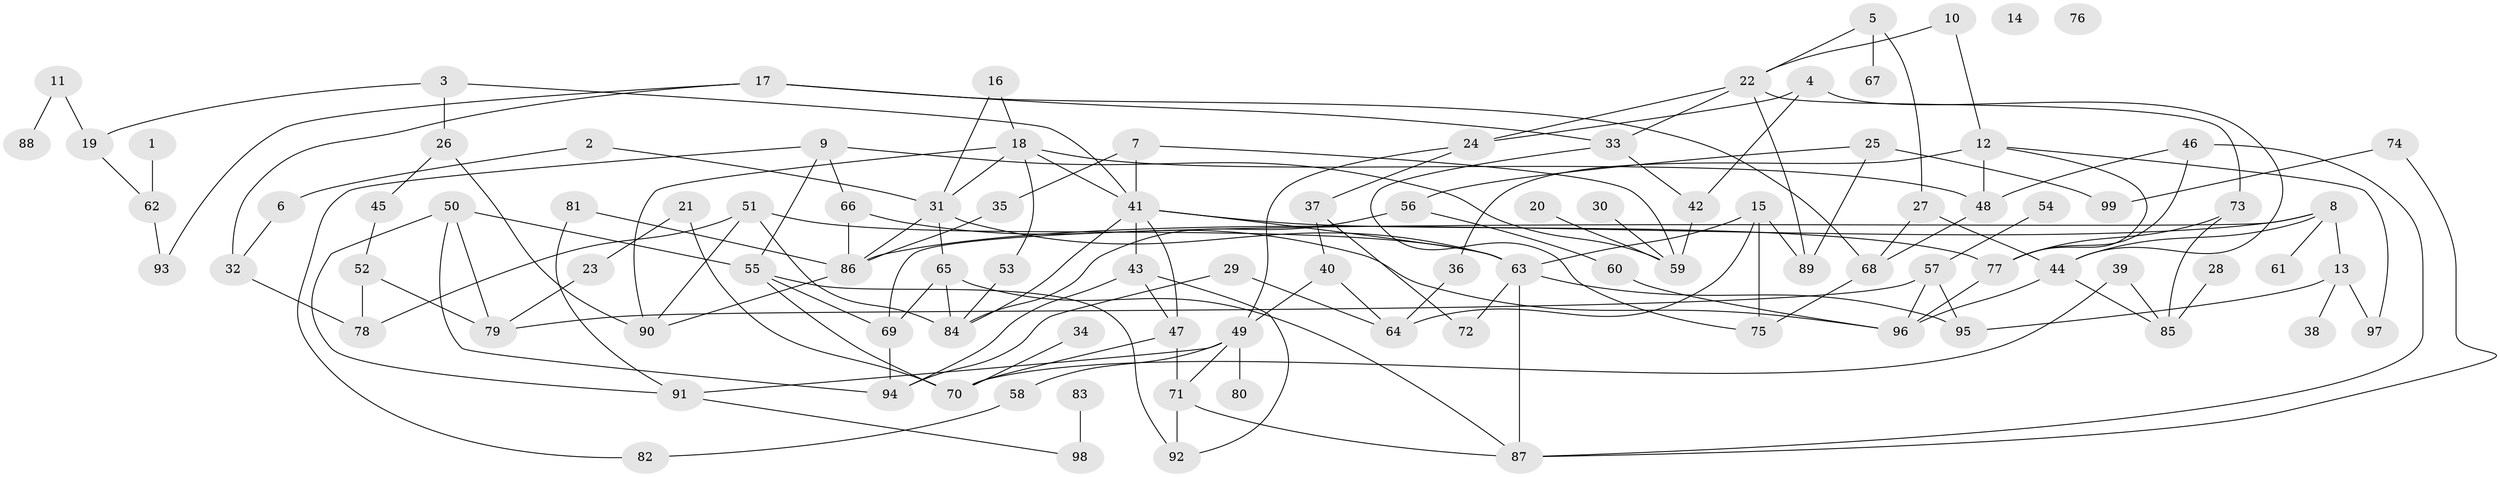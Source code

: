 // Generated by graph-tools (version 1.1) at 2025/25/03/09/25 03:25:22]
// undirected, 99 vertices, 155 edges
graph export_dot {
graph [start="1"]
  node [color=gray90,style=filled];
  1;
  2;
  3;
  4;
  5;
  6;
  7;
  8;
  9;
  10;
  11;
  12;
  13;
  14;
  15;
  16;
  17;
  18;
  19;
  20;
  21;
  22;
  23;
  24;
  25;
  26;
  27;
  28;
  29;
  30;
  31;
  32;
  33;
  34;
  35;
  36;
  37;
  38;
  39;
  40;
  41;
  42;
  43;
  44;
  45;
  46;
  47;
  48;
  49;
  50;
  51;
  52;
  53;
  54;
  55;
  56;
  57;
  58;
  59;
  60;
  61;
  62;
  63;
  64;
  65;
  66;
  67;
  68;
  69;
  70;
  71;
  72;
  73;
  74;
  75;
  76;
  77;
  78;
  79;
  80;
  81;
  82;
  83;
  84;
  85;
  86;
  87;
  88;
  89;
  90;
  91;
  92;
  93;
  94;
  95;
  96;
  97;
  98;
  99;
  1 -- 62;
  2 -- 6;
  2 -- 31;
  3 -- 19;
  3 -- 26;
  3 -- 41;
  4 -- 24;
  4 -- 42;
  4 -- 44;
  5 -- 22;
  5 -- 27;
  5 -- 67;
  6 -- 32;
  7 -- 35;
  7 -- 41;
  7 -- 59;
  8 -- 13;
  8 -- 44;
  8 -- 61;
  8 -- 69;
  8 -- 86;
  9 -- 55;
  9 -- 59;
  9 -- 66;
  9 -- 82;
  10 -- 12;
  10 -- 22;
  11 -- 19;
  11 -- 88;
  12 -- 36;
  12 -- 48;
  12 -- 77;
  12 -- 97;
  13 -- 38;
  13 -- 95;
  13 -- 97;
  15 -- 63;
  15 -- 64;
  15 -- 75;
  15 -- 89;
  16 -- 18;
  16 -- 31;
  17 -- 32;
  17 -- 33;
  17 -- 68;
  17 -- 93;
  18 -- 31;
  18 -- 41;
  18 -- 48;
  18 -- 53;
  18 -- 90;
  19 -- 62;
  20 -- 59;
  21 -- 23;
  21 -- 70;
  22 -- 24;
  22 -- 33;
  22 -- 73;
  22 -- 89;
  23 -- 79;
  24 -- 37;
  24 -- 49;
  25 -- 56;
  25 -- 89;
  25 -- 99;
  26 -- 45;
  26 -- 90;
  27 -- 44;
  27 -- 68;
  28 -- 85;
  29 -- 64;
  29 -- 94;
  30 -- 59;
  31 -- 63;
  31 -- 65;
  31 -- 86;
  32 -- 78;
  33 -- 42;
  33 -- 75;
  34 -- 70;
  35 -- 86;
  36 -- 64;
  37 -- 40;
  37 -- 72;
  39 -- 70;
  39 -- 85;
  40 -- 49;
  40 -- 64;
  41 -- 43;
  41 -- 47;
  41 -- 63;
  41 -- 77;
  41 -- 84;
  42 -- 59;
  43 -- 47;
  43 -- 92;
  43 -- 94;
  44 -- 85;
  44 -- 96;
  45 -- 52;
  46 -- 48;
  46 -- 77;
  46 -- 87;
  47 -- 70;
  47 -- 71;
  48 -- 68;
  49 -- 58;
  49 -- 71;
  49 -- 80;
  49 -- 91;
  50 -- 55;
  50 -- 79;
  50 -- 91;
  50 -- 94;
  51 -- 63;
  51 -- 78;
  51 -- 84;
  51 -- 90;
  52 -- 78;
  52 -- 79;
  53 -- 84;
  54 -- 57;
  55 -- 69;
  55 -- 70;
  55 -- 92;
  56 -- 60;
  56 -- 84;
  57 -- 79;
  57 -- 95;
  57 -- 96;
  58 -- 82;
  60 -- 96;
  62 -- 93;
  63 -- 72;
  63 -- 87;
  63 -- 95;
  65 -- 69;
  65 -- 84;
  65 -- 87;
  66 -- 86;
  66 -- 96;
  68 -- 75;
  69 -- 94;
  71 -- 87;
  71 -- 92;
  73 -- 77;
  73 -- 85;
  74 -- 87;
  74 -- 99;
  77 -- 96;
  81 -- 86;
  81 -- 91;
  83 -- 98;
  86 -- 90;
  91 -- 98;
}
